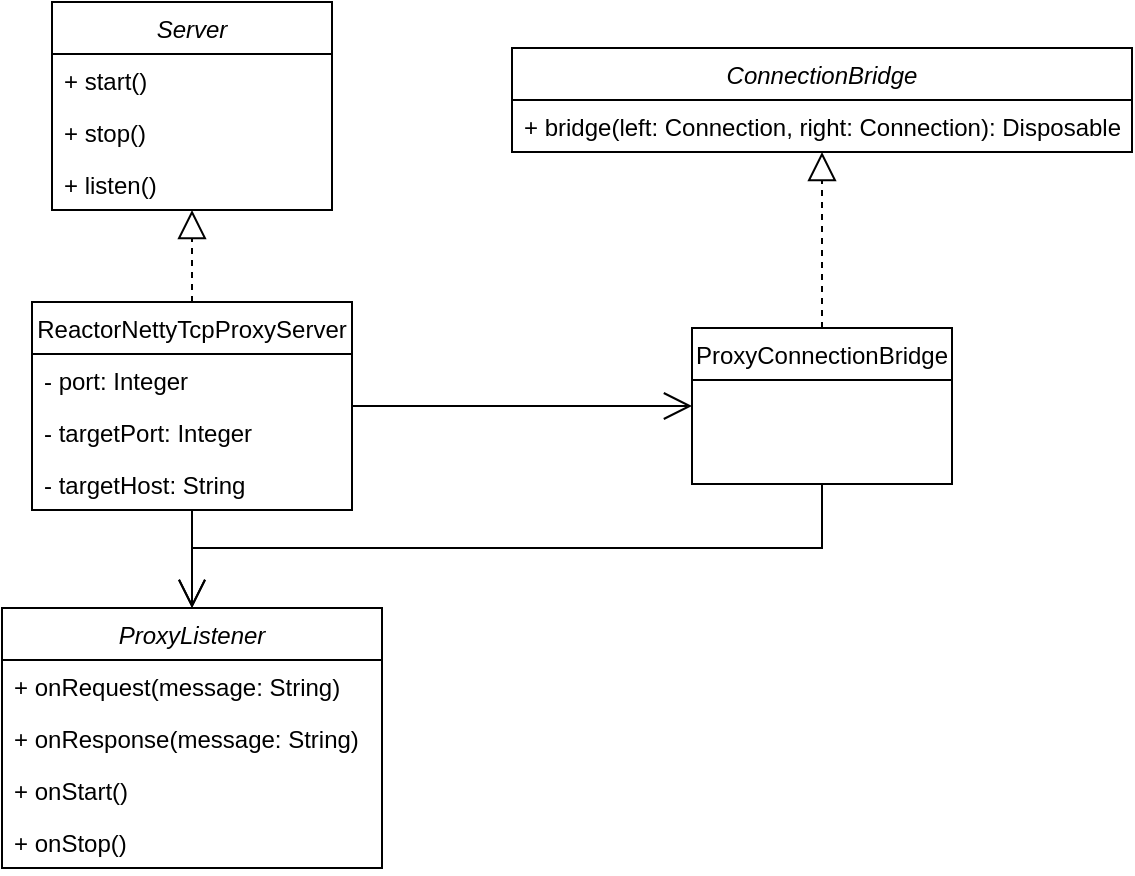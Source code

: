 <mxfile version="20.8.5" type="device"><diagram id="HoJDLB2j0OTBAac1xST1" name="Page-1"><mxGraphModel dx="794" dy="470" grid="1" gridSize="10" guides="1" tooltips="1" connect="1" arrows="1" fold="1" page="1" pageScale="1" pageWidth="850" pageHeight="1100" math="0" shadow="0"><root><mxCell id="0"/><mxCell id="1" parent="0"/><mxCell id="egUQzVDGQwFARE-wN03t-1" value="Server" style="swimlane;fontStyle=2;childLayout=stackLayout;horizontal=1;startSize=26;fillColor=none;horizontalStack=0;resizeParent=1;resizeParentMax=0;resizeLast=0;collapsible=1;marginBottom=0;" vertex="1" parent="1"><mxGeometry x="80" y="187" width="140" height="104" as="geometry"/></mxCell><mxCell id="egUQzVDGQwFARE-wN03t-2" value="+ start()" style="text;strokeColor=none;fillColor=none;align=left;verticalAlign=top;spacingLeft=4;spacingRight=4;overflow=hidden;rotatable=0;points=[[0,0.5],[1,0.5]];portConstraint=eastwest;" vertex="1" parent="egUQzVDGQwFARE-wN03t-1"><mxGeometry y="26" width="140" height="26" as="geometry"/></mxCell><mxCell id="egUQzVDGQwFARE-wN03t-3" value="+ stop()" style="text;strokeColor=none;fillColor=none;align=left;verticalAlign=top;spacingLeft=4;spacingRight=4;overflow=hidden;rotatable=0;points=[[0,0.5],[1,0.5]];portConstraint=eastwest;" vertex="1" parent="egUQzVDGQwFARE-wN03t-1"><mxGeometry y="52" width="140" height="26" as="geometry"/></mxCell><mxCell id="egUQzVDGQwFARE-wN03t-41" value="+ listen()" style="text;strokeColor=none;fillColor=none;align=left;verticalAlign=top;spacingLeft=4;spacingRight=4;overflow=hidden;rotatable=0;points=[[0,0.5],[1,0.5]];portConstraint=eastwest;" vertex="1" parent="egUQzVDGQwFARE-wN03t-1"><mxGeometry y="78" width="140" height="26" as="geometry"/></mxCell><mxCell id="egUQzVDGQwFARE-wN03t-6" value="ReactorNettyTcpProxyServer" style="swimlane;fontStyle=0;childLayout=stackLayout;horizontal=1;startSize=26;fillColor=none;horizontalStack=0;resizeParent=1;resizeParentMax=0;resizeLast=0;collapsible=1;marginBottom=0;" vertex="1" parent="1"><mxGeometry x="70" y="337" width="160" height="104" as="geometry"/></mxCell><mxCell id="egUQzVDGQwFARE-wN03t-34" value="- port: Integer" style="text;strokeColor=none;fillColor=none;align=left;verticalAlign=top;spacingLeft=4;spacingRight=4;overflow=hidden;rotatable=0;points=[[0,0.5],[1,0.5]];portConstraint=eastwest;" vertex="1" parent="egUQzVDGQwFARE-wN03t-6"><mxGeometry y="26" width="160" height="26" as="geometry"/></mxCell><mxCell id="egUQzVDGQwFARE-wN03t-36" value="- targetPort: Integer" style="text;strokeColor=none;fillColor=none;align=left;verticalAlign=top;spacingLeft=4;spacingRight=4;overflow=hidden;rotatable=0;points=[[0,0.5],[1,0.5]];portConstraint=eastwest;" vertex="1" parent="egUQzVDGQwFARE-wN03t-6"><mxGeometry y="52" width="160" height="26" as="geometry"/></mxCell><mxCell id="egUQzVDGQwFARE-wN03t-35" value="- targetHost: String" style="text;strokeColor=none;fillColor=none;align=left;verticalAlign=top;spacingLeft=4;spacingRight=4;overflow=hidden;rotatable=0;points=[[0,0.5],[1,0.5]];portConstraint=eastwest;" vertex="1" parent="egUQzVDGQwFARE-wN03t-6"><mxGeometry y="78" width="160" height="26" as="geometry"/></mxCell><mxCell id="egUQzVDGQwFARE-wN03t-10" value="" style="endArrow=block;dashed=1;endFill=0;endSize=12;html=1;rounded=0;exitX=0.5;exitY=0;exitDx=0;exitDy=0;entryX=0.5;entryY=1;entryDx=0;entryDy=0;" edge="1" parent="1" source="egUQzVDGQwFARE-wN03t-6" target="egUQzVDGQwFARE-wN03t-1"><mxGeometry width="160" relative="1" as="geometry"><mxPoint x="330" y="250" as="sourcePoint"/><mxPoint x="150" y="290" as="targetPoint"/></mxGeometry></mxCell><mxCell id="egUQzVDGQwFARE-wN03t-11" value="ProxyConnectionBridge" style="swimlane;fontStyle=0;childLayout=stackLayout;horizontal=1;startSize=26;fillColor=none;horizontalStack=0;resizeParent=1;resizeParentMax=0;resizeLast=0;collapsible=1;marginBottom=0;" vertex="1" parent="1"><mxGeometry x="400" y="350" width="130" height="78" as="geometry"/></mxCell><mxCell id="egUQzVDGQwFARE-wN03t-12" value="" style="endArrow=open;endFill=1;endSize=12;html=1;rounded=0;exitX=1;exitY=0.5;exitDx=0;exitDy=0;entryX=0;entryY=0.5;entryDx=0;entryDy=0;" edge="1" parent="1" source="egUQzVDGQwFARE-wN03t-6" target="egUQzVDGQwFARE-wN03t-11"><mxGeometry width="160" relative="1" as="geometry"><mxPoint x="330" y="250" as="sourcePoint"/><mxPoint x="310" y="389" as="targetPoint"/></mxGeometry></mxCell><mxCell id="egUQzVDGQwFARE-wN03t-13" value="ConnectionBridge" style="swimlane;fontStyle=2;childLayout=stackLayout;horizontal=1;startSize=26;fillColor=none;horizontalStack=0;resizeParent=1;resizeParentMax=0;resizeLast=0;collapsible=1;marginBottom=0;" vertex="1" parent="1"><mxGeometry x="310" y="210" width="310" height="52" as="geometry"/></mxCell><mxCell id="egUQzVDGQwFARE-wN03t-14" value="+ bridge(left: Connection, right: Connection): Disposable" style="text;strokeColor=none;fillColor=none;align=left;verticalAlign=top;spacingLeft=4;spacingRight=4;overflow=hidden;rotatable=0;points=[[0,0.5],[1,0.5]];portConstraint=eastwest;" vertex="1" parent="egUQzVDGQwFARE-wN03t-13"><mxGeometry y="26" width="310" height="26" as="geometry"/></mxCell><mxCell id="egUQzVDGQwFARE-wN03t-28" value="ProxyListener" style="swimlane;fontStyle=2;childLayout=stackLayout;horizontal=1;startSize=26;fillColor=none;horizontalStack=0;resizeParent=1;resizeParentMax=0;resizeLast=0;collapsible=1;marginBottom=0;" vertex="1" parent="1"><mxGeometry x="55" y="490" width="190" height="130" as="geometry"/></mxCell><mxCell id="egUQzVDGQwFARE-wN03t-31" value="+ onRequest(message: String)" style="text;strokeColor=none;fillColor=none;align=left;verticalAlign=top;spacingLeft=4;spacingRight=4;overflow=hidden;rotatable=0;points=[[0,0.5],[1,0.5]];portConstraint=eastwest;" vertex="1" parent="egUQzVDGQwFARE-wN03t-28"><mxGeometry y="26" width="190" height="26" as="geometry"/></mxCell><mxCell id="egUQzVDGQwFARE-wN03t-32" value="+ onResponse(message: String)" style="text;strokeColor=none;fillColor=none;align=left;verticalAlign=top;spacingLeft=4;spacingRight=4;overflow=hidden;rotatable=0;points=[[0,0.5],[1,0.5]];portConstraint=eastwest;" vertex="1" parent="egUQzVDGQwFARE-wN03t-28"><mxGeometry y="52" width="190" height="26" as="geometry"/></mxCell><mxCell id="egUQzVDGQwFARE-wN03t-29" value="+ onStart()" style="text;strokeColor=none;fillColor=none;align=left;verticalAlign=top;spacingLeft=4;spacingRight=4;overflow=hidden;rotatable=0;points=[[0,0.5],[1,0.5]];portConstraint=eastwest;" vertex="1" parent="egUQzVDGQwFARE-wN03t-28"><mxGeometry y="78" width="190" height="26" as="geometry"/></mxCell><mxCell id="egUQzVDGQwFARE-wN03t-30" value="+ onStop()" style="text;strokeColor=none;fillColor=none;align=left;verticalAlign=top;spacingLeft=4;spacingRight=4;overflow=hidden;rotatable=0;points=[[0,0.5],[1,0.5]];portConstraint=eastwest;" vertex="1" parent="egUQzVDGQwFARE-wN03t-28"><mxGeometry y="104" width="190" height="26" as="geometry"/></mxCell><mxCell id="egUQzVDGQwFARE-wN03t-37" value="" style="endArrow=open;endFill=1;endSize=12;html=1;rounded=0;entryX=0.5;entryY=0;entryDx=0;entryDy=0;exitX=0.5;exitY=1;exitDx=0;exitDy=0;edgeStyle=orthogonalEdgeStyle;" edge="1" parent="1" source="egUQzVDGQwFARE-wN03t-6" target="egUQzVDGQwFARE-wN03t-28"><mxGeometry width="160" relative="1" as="geometry"><mxPoint x="60" y="450" as="sourcePoint"/><mxPoint x="160" y="630" as="targetPoint"/><Array as="points"><mxPoint x="150" y="470"/><mxPoint x="150" y="470"/></Array></mxGeometry></mxCell><mxCell id="egUQzVDGQwFARE-wN03t-44" value="" style="endArrow=open;endSize=12;html=1;rounded=0;entryX=0.5;entryY=0;entryDx=0;entryDy=0;edgeStyle=orthogonalEdgeStyle;exitX=0.5;exitY=1;exitDx=0;exitDy=0;" edge="1" parent="1" source="egUQzVDGQwFARE-wN03t-11" target="egUQzVDGQwFARE-wN03t-28"><mxGeometry width="160" relative="1" as="geometry"><mxPoint x="460" y="428" as="sourcePoint"/><mxPoint x="550" y="490" as="targetPoint"/><Array as="points"><mxPoint x="465" y="460"/><mxPoint x="150" y="460"/></Array></mxGeometry></mxCell><mxCell id="egUQzVDGQwFARE-wN03t-56" value="" style="endArrow=block;dashed=1;endFill=0;endSize=12;html=1;rounded=0;jumpStyle=arc;exitX=0.5;exitY=0;exitDx=0;exitDy=0;entryX=0.5;entryY=1;entryDx=0;entryDy=0;" edge="1" parent="1" source="egUQzVDGQwFARE-wN03t-11" target="egUQzVDGQwFARE-wN03t-13"><mxGeometry width="160" relative="1" as="geometry"><mxPoint x="290" y="360" as="sourcePoint"/><mxPoint x="465" y="280" as="targetPoint"/></mxGeometry></mxCell></root></mxGraphModel></diagram></mxfile>